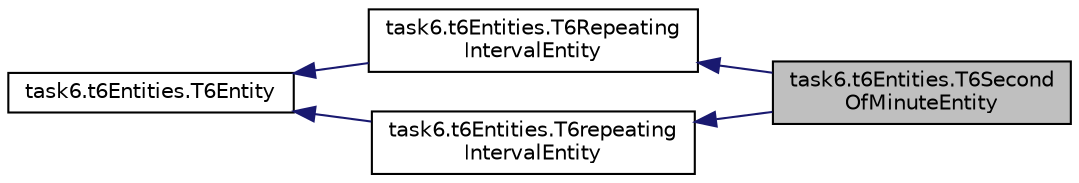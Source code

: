 digraph "task6.t6Entities.T6SecondOfMinuteEntity"
{
  edge [fontname="Helvetica",fontsize="10",labelfontname="Helvetica",labelfontsize="10"];
  node [fontname="Helvetica",fontsize="10",shape=record];
  rankdir="LR";
  Node4 [label="task6.t6Entities.T6Second\lOfMinuteEntity",height=0.2,width=0.4,color="black", fillcolor="grey75", style="filled", fontcolor="black"];
  Node5 -> Node4 [dir="back",color="midnightblue",fontsize="10",style="solid",fontname="Helvetica"];
  Node5 [label="task6.t6Entities.T6Repeating\lIntervalEntity",height=0.2,width=0.4,color="black", fillcolor="white", style="filled",URL="$classtask6_1_1t6_entities_1_1_t6_repeating_interval_entity.html",tooltip="Super class for all Repeating-intervals. "];
  Node6 -> Node5 [dir="back",color="midnightblue",fontsize="10",style="solid",fontname="Helvetica"];
  Node6 [label="task6.t6Entities.T6Entity",height=0.2,width=0.4,color="black", fillcolor="white", style="filled",URL="$classtask6_1_1t6_entities_1_1_t6_entity.html",tooltip="Class definitions for all TimeNorm entities - Intervals, Periods, Repeating-Intervals, and Operators. "];
  Node7 -> Node4 [dir="back",color="midnightblue",fontsize="10",style="solid",fontname="Helvetica"];
  Node7 [label="task6.t6Entities.T6repeating\lIntervalEntity",height=0.2,width=0.4,color="black", fillcolor="white", style="filled",URL="$classtask6_1_1t6_entities_1_1_t6repeating_interval_entity.html"];
  Node6 -> Node7 [dir="back",color="midnightblue",fontsize="10",style="solid",fontname="Helvetica"];
}
